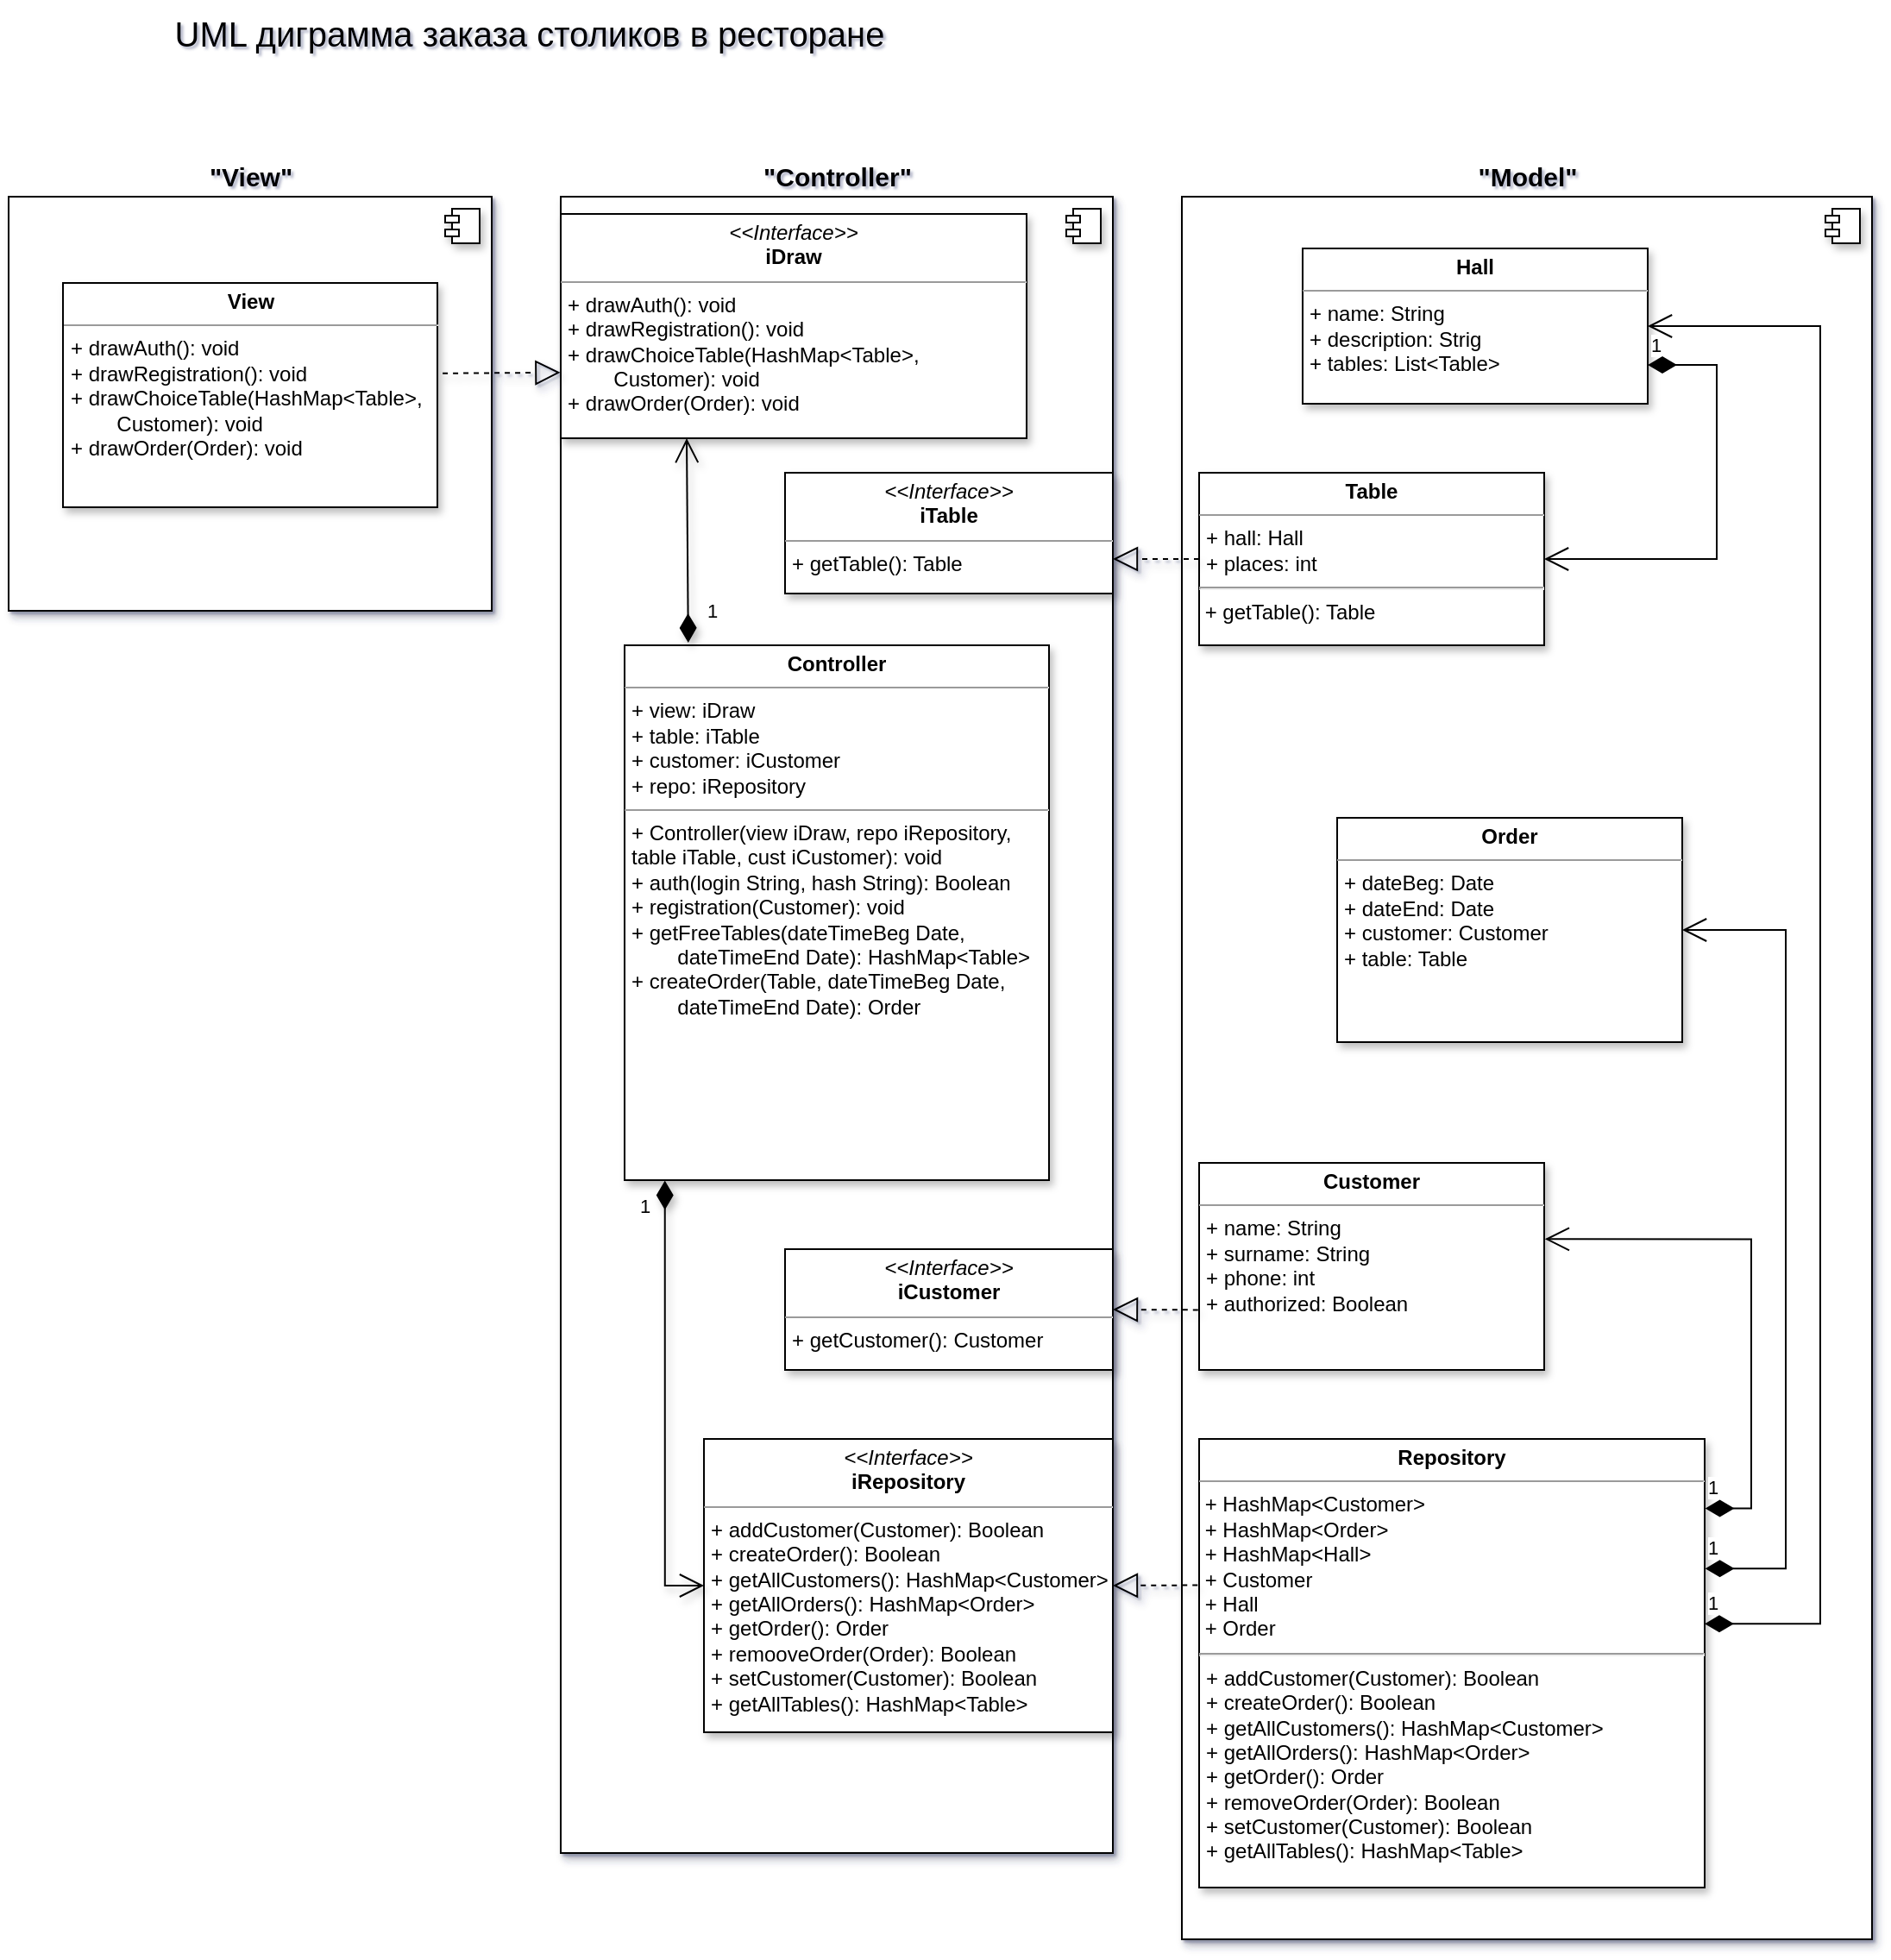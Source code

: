 <mxfile version="20.8.13" type="device"><diagram id="23iRSUPoRavnBvh4doch" name="Page-1"><mxGraphModel dx="1562" dy="894" grid="1" gridSize="10" guides="1" tooltips="1" connect="1" arrows="1" fold="1" page="1" pageScale="1" pageWidth="827" pageHeight="1169" math="0" shadow="1"><root><mxCell id="0"/><mxCell id="1" parent="0"/><mxCell id="2" value="&lt;b&gt;&lt;font style=&quot;font-size: 15px;&quot;&gt;&quot;View&quot;&lt;/font&gt;&lt;/b&gt;" style="html=1;dropTarget=0;labelPosition=center;verticalLabelPosition=top;align=center;verticalAlign=bottom;shadow=1;" parent="1" vertex="1"><mxGeometry x="40" y="160" width="280" height="240" as="geometry"/></mxCell><mxCell id="3" value="" style="shape=module;jettyWidth=8;jettyHeight=4;shadow=1;" parent="2" vertex="1"><mxGeometry x="1" width="20" height="20" relative="1" as="geometry"><mxPoint x="-27" y="7" as="offset"/></mxGeometry></mxCell><mxCell id="4" value="&lt;p style=&quot;margin:0px;margin-top:4px;text-align:center;&quot;&gt;&lt;b&gt;View&lt;/b&gt;&lt;/p&gt;&lt;hr size=&quot;1&quot;&gt;&lt;p style=&quot;margin:0px;margin-left:4px;&quot;&gt;+ drawAuth(): void&lt;/p&gt;&lt;p style=&quot;margin:0px;margin-left:4px;&quot;&gt;+ drawRegistration(): void&lt;/p&gt;&lt;p style=&quot;margin:0px;margin-left:4px;&quot;&gt;+ drawChoiceTable(HashMap&amp;lt;Table&amp;gt;,&amp;nbsp;&lt;/p&gt;&lt;p style=&quot;margin:0px;margin-left:4px;&quot;&gt;&lt;span style=&quot;white-space: pre;&quot;&gt;&#9;&lt;/span&gt;Customer): void&lt;/p&gt;&lt;p style=&quot;margin:0px;margin-left:4px;&quot;&gt;+ drawOrder(Order): void&lt;/p&gt;" style="verticalAlign=top;align=left;overflow=fill;fontSize=12;fontFamily=Helvetica;html=1;shadow=1;" parent="1" vertex="1"><mxGeometry x="71.5" y="210" width="217" height="130" as="geometry"/></mxCell><mxCell id="5" value="&lt;font size=&quot;1&quot; style=&quot;&quot;&gt;&lt;b style=&quot;font-size: 15px;&quot;&gt;&quot;Controller&quot;&lt;/b&gt;&lt;/font&gt;" style="html=1;dropTarget=0;labelPosition=center;verticalLabelPosition=top;align=center;verticalAlign=bottom;shadow=1;" parent="1" vertex="1"><mxGeometry x="360" y="160" width="320" height="960" as="geometry"/></mxCell><mxCell id="6" value="" style="shape=module;jettyWidth=8;jettyHeight=4;shadow=1;" parent="5" vertex="1"><mxGeometry x="1" width="20" height="20" relative="1" as="geometry"><mxPoint x="-27" y="7" as="offset"/></mxGeometry></mxCell><mxCell id="7" value="&lt;p style=&quot;margin:0px;margin-top:4px;text-align:center;&quot;&gt;&lt;i&gt;&amp;lt;&amp;lt;Interface&amp;gt;&amp;gt;&lt;/i&gt;&lt;br&gt;&lt;b&gt;iDraw&lt;/b&gt;&lt;/p&gt;&lt;hr size=&quot;1&quot;&gt;&lt;p style=&quot;margin: 0px 0px 0px 4px;&quot;&gt;+ drawAuth(): void&lt;/p&gt;&lt;p style=&quot;margin: 0px 0px 0px 4px;&quot;&gt;+ drawRegistration(): void&lt;/p&gt;&lt;p style=&quot;margin: 0px 0px 0px 4px;&quot;&gt;+ drawChoiceTable(HashMap&amp;lt;Table&amp;gt;,&lt;/p&gt;&lt;p style=&quot;margin: 0px 0px 0px 4px;&quot;&gt;&lt;span style=&quot;white-space: pre;&quot;&gt;&#9;&lt;/span&gt;Customer): void&lt;/p&gt;&lt;p style=&quot;margin: 0px 0px 0px 4px;&quot;&gt;+ drawOrder(Order): void&lt;/p&gt;&lt;p style=&quot;margin: 0px 0px 0px 4px;&quot;&gt;&lt;br&gt;&lt;/p&gt;" style="verticalAlign=top;align=left;overflow=fill;fontSize=12;fontFamily=Helvetica;html=1;shadow=1;" parent="1" vertex="1"><mxGeometry x="360" y="170" width="270" height="130" as="geometry"/></mxCell><mxCell id="8" value="&lt;p style=&quot;margin:0px;margin-top:4px;text-align:center;&quot;&gt;&lt;i&gt;&amp;lt;&amp;lt;Interface&amp;gt;&amp;gt;&lt;/i&gt;&lt;br&gt;&lt;b&gt;iR&lt;/b&gt;&lt;b style=&quot;background-color: initial;&quot;&gt;epository&lt;/b&gt;&lt;/p&gt;&lt;hr size=&quot;1&quot;&gt;&lt;p style=&quot;margin: 0px 0px 0px 4px;&quot;&gt;+ addCustomer(Customer): Boolean&lt;/p&gt;&lt;p style=&quot;margin: 0px 0px 0px 4px;&quot;&gt;+ createOrder(): Boolean&lt;/p&gt;&lt;p style=&quot;margin: 0px 0px 0px 4px;&quot;&gt;+ getAllCustomers(): HashMap&amp;lt;Customer&amp;gt;&lt;/p&gt;&lt;p style=&quot;margin: 0px 0px 0px 4px;&quot;&gt;+ getAllOrders(): HashMap&amp;lt;Order&amp;gt;&lt;/p&gt;&lt;p style=&quot;margin: 0px 0px 0px 4px;&quot;&gt;+ getOrder(): Order&lt;/p&gt;&lt;p style=&quot;margin: 0px 0px 0px 4px;&quot;&gt;+ remooveOrder(Order): Boolean&lt;/p&gt;&lt;p style=&quot;margin: 0px 0px 0px 4px;&quot;&gt;+ setCustomer(Customer): Boolean&lt;/p&gt;&lt;p style=&quot;margin: 0px 0px 0px 4px;&quot;&gt;+ getAllTables(): HashMap&amp;lt;Table&amp;gt;&lt;/p&gt;&lt;p style=&quot;margin:0px;margin-left:4px;&quot;&gt;&lt;/p&gt;" style="verticalAlign=top;align=left;overflow=fill;fontSize=12;fontFamily=Helvetica;html=1;shadow=1;" parent="1" vertex="1"><mxGeometry x="443" y="880" width="237" height="170" as="geometry"/></mxCell><mxCell id="9" value="&lt;font style=&quot;font-size: 15px;&quot;&gt;&lt;b&gt;&quot;Model&quot;&lt;/b&gt;&lt;/font&gt;" style="html=1;dropTarget=0;labelPosition=center;verticalLabelPosition=top;align=center;verticalAlign=bottom;shadow=1;" parent="1" vertex="1"><mxGeometry x="720" y="160" width="400" height="1010" as="geometry"/></mxCell><mxCell id="10" value="" style="shape=module;jettyWidth=8;jettyHeight=4;shadow=1;" parent="9" vertex="1"><mxGeometry x="1" width="20" height="20" relative="1" as="geometry"><mxPoint x="-27" y="7" as="offset"/></mxGeometry></mxCell><mxCell id="11" value="&lt;p style=&quot;margin:0px;margin-top:4px;text-align:center;&quot;&gt;&lt;b&gt;Repository&lt;/b&gt;&lt;/p&gt;&lt;hr size=&quot;1&quot;&gt;&amp;nbsp;+ HashMap&amp;lt;Customer&amp;gt;&lt;br&gt;&amp;nbsp;+ HashMap&amp;lt;Order&amp;gt;&lt;br&gt;&amp;nbsp;+ HashMap&amp;lt;Hall&amp;gt;&lt;br&gt;&amp;nbsp;+ Customer&lt;br&gt;&amp;nbsp;+ Hall&lt;br&gt;&amp;nbsp;+ Order&lt;br&gt;&lt;hr&gt;&lt;p style=&quot;margin: 0px 0px 0px 4px;&quot;&gt;+ addCustomer(Customer): Boolean&lt;/p&gt;&lt;p style=&quot;margin: 0px 0px 0px 4px;&quot;&gt;+ createOrder(): Boolean&lt;/p&gt;&lt;p style=&quot;margin: 0px 0px 0px 4px;&quot;&gt;+ getAllCustomers(): HashMap&amp;lt;Customer&amp;gt;&lt;/p&gt;&lt;p style=&quot;margin: 0px 0px 0px 4px;&quot;&gt;+ getAllOrders(): HashMap&amp;lt;Order&amp;gt;&lt;/p&gt;&lt;p style=&quot;margin: 0px 0px 0px 4px;&quot;&gt;+ getOrder(): Order&lt;/p&gt;&lt;p style=&quot;margin: 0px 0px 0px 4px;&quot;&gt;+ removeOrder(Order): Boolean&lt;/p&gt;&lt;p style=&quot;margin: 0px 0px 0px 4px;&quot;&gt;+ setCustomer(Customer): Boolean&lt;/p&gt;&lt;p style=&quot;margin: 0px 0px 0px 4px;&quot;&gt;+ getAllTables(): HashMap&amp;lt;Table&amp;gt;&lt;/p&gt;" style="verticalAlign=top;align=left;overflow=fill;fontSize=12;fontFamily=Helvetica;html=1;shadow=1;" parent="1" vertex="1"><mxGeometry x="730" y="880" width="293" height="260" as="geometry"/></mxCell><mxCell id="12" value="&lt;p style=&quot;margin:0px;margin-top:4px;text-align:center;&quot;&gt;&lt;b&gt;Controller&lt;/b&gt;&lt;/p&gt;&lt;hr size=&quot;1&quot;&gt;&lt;p style=&quot;margin:0px;margin-left:4px;&quot;&gt;+ view: iDraw&lt;/p&gt;&lt;p style=&quot;margin:0px;margin-left:4px;&quot;&gt;+ table: iTable&lt;br&gt;&lt;/p&gt;&lt;p style=&quot;margin:0px;margin-left:4px;&quot;&gt;+ customer: iCustomer&lt;/p&gt;&lt;p style=&quot;margin:0px;margin-left:4px;&quot;&gt;+ repo: iRepository&lt;/p&gt;&lt;hr size=&quot;1&quot;&gt;&lt;p style=&quot;margin:0px;margin-left:4px;&quot;&gt;+ Controller(view iDraw, repo iRepository,&lt;/p&gt;&lt;p style=&quot;margin:0px;margin-left:4px;&quot;&gt;&lt;span style=&quot;&quot;&gt;&#9;&lt;/span&gt;table iTable, cust iCustomer): void&lt;/p&gt;&lt;p style=&quot;margin:0px;margin-left:4px;&quot;&gt;+ auth(login String, hash String): Boolean&lt;span style=&quot;background-color: initial;&quot;&gt;&amp;nbsp;&lt;/span&gt;&lt;/p&gt;&lt;p style=&quot;margin:0px;margin-left:4px;&quot;&gt;+ registration(Customer): void&lt;/p&gt;&lt;p style=&quot;margin:0px;margin-left:4px;&quot;&gt;+ getFreeTables(&lt;span style=&quot;background-color: initial;&quot;&gt;dateTimeBeg Date,&lt;/span&gt;&lt;/p&gt;&lt;p style=&quot;margin:0px;margin-left:4px;&quot;&gt;&lt;span style=&quot;background-color: initial;&quot;&gt;&#9;&lt;/span&gt;&lt;span style=&quot;background-color: initial;&quot;&gt;&lt;span style=&quot;&quot;&gt;&#9;&lt;/span&gt;&lt;span style=&quot;white-space: pre;&quot;&gt;&#9;&lt;/span&gt;dateTimeEnd Date): HashMap&amp;lt;Table&amp;gt;&lt;/span&gt;&lt;/p&gt;&lt;p style=&quot;margin:0px;margin-left:4px;&quot;&gt;&lt;span style=&quot;background-color: initial;&quot;&gt;+ createOrder(Table, dateTimeBeg Date,&lt;/span&gt;&lt;br&gt;&lt;/p&gt;&lt;p style=&quot;margin:0px;margin-left:4px;&quot;&gt;&lt;span style=&quot;&quot;&gt;&#9;&lt;/span&gt;&lt;span style=&quot;white-space: pre;&quot;&gt;&#9;&lt;/span&gt;dateTimeEnd Date): Order&lt;/p&gt;&lt;p style=&quot;margin:0px;margin-left:4px;&quot;&gt;&lt;br&gt;&lt;/p&gt;" style="verticalAlign=top;align=left;overflow=fill;fontSize=12;fontFamily=Helvetica;html=1;shadow=1;" parent="1" vertex="1"><mxGeometry x="397" y="420" width="246" height="310" as="geometry"/></mxCell><mxCell id="13" value="" style="endArrow=block;dashed=1;endFill=0;endSize=12;html=1;rounded=0;exitX=1.014;exitY=0.403;exitDx=0;exitDy=0;shadow=1;exitPerimeter=0;entryX=-0.001;entryY=0.707;entryDx=0;entryDy=0;entryPerimeter=0;" parent="1" source="4" target="7" edge="1"><mxGeometry width="160" relative="1" as="geometry"><mxPoint x="534" y="360" as="sourcePoint"/><mxPoint x="360" y="259" as="targetPoint"/></mxGeometry></mxCell><mxCell id="14" value="1" style="endArrow=open;html=1;startArrow=diamondThin;startFill=1;align=left;verticalAlign=bottom;rounded=0;exitX=0.15;exitY=-0.005;exitDx=0;exitDy=0;exitPerimeter=0;shadow=1;endSize=12;startSize=14;" parent="1" source="12" edge="1"><mxGeometry x="-0.842" y="-9" relative="1" as="geometry"><mxPoint x="414" y="350" as="sourcePoint"/><mxPoint x="433" y="300" as="targetPoint"/><mxPoint as="offset"/></mxGeometry></mxCell><mxCell id="15" value="1" style="endArrow=open;html=1;startArrow=diamondThin;startFill=1;align=left;verticalAlign=bottom;rounded=0;entryX=0;entryY=0.5;entryDx=0;entryDy=0;shadow=1;endSize=12;startSize=14;exitX=0.095;exitY=1.001;exitDx=0;exitDy=0;exitPerimeter=0;elbow=vertical;edgeStyle=orthogonalEdgeStyle;" parent="1" source="12" target="8" edge="1"><mxGeometry x="-0.813" y="-16" relative="1" as="geometry"><mxPoint x="400" y="450" as="sourcePoint"/><mxPoint x="259" y="250" as="targetPoint"/><mxPoint as="offset"/></mxGeometry></mxCell><mxCell id="16" value="" style="endArrow=block;dashed=1;endFill=0;endSize=12;html=1;rounded=0;entryX=1;entryY=0.5;entryDx=0;entryDy=0;shadow=1;exitX=-0.003;exitY=0.326;exitDx=0;exitDy=0;exitPerimeter=0;" parent="1" source="11" target="8" edge="1"><mxGeometry width="160" relative="1" as="geometry"><mxPoint x="169" y="340" as="sourcePoint"/><mxPoint x="169" y="410" as="targetPoint"/><Array as="points"/></mxGeometry></mxCell><mxCell id="17" value="&lt;font style=&quot;font-size: 20px;&quot;&gt;UML диграмма заказа столиков в ресторане&lt;br&gt;&lt;/font&gt;" style="text;html=1;strokeColor=none;fillColor=none;align=center;verticalAlign=middle;whiteSpace=wrap;rounded=0;shadow=1;" parent="1" vertex="1"><mxGeometry x="84" y="50" width="516" height="30" as="geometry"/></mxCell><mxCell id="19" value="&lt;p style=&quot;margin:0px;margin-top:4px;text-align:center;&quot;&gt;&lt;b&gt;Customer&lt;/b&gt;&lt;/p&gt;&lt;hr size=&quot;1&quot;&gt;&lt;p style=&quot;margin:0px;margin-left:4px;&quot;&gt;&lt;/p&gt;&lt;p style=&quot;margin: 0px 0px 0px 4px;&quot;&gt;+ name: String&lt;br&gt;+ surname: String&lt;/p&gt;&lt;p style=&quot;margin:0px;margin-left:4px;&quot;&gt;+ phone: int&lt;br&gt;+ authorized: Boolean&lt;br&gt;&lt;br&gt;&lt;/p&gt;" style="verticalAlign=top;align=left;overflow=fill;fontSize=12;fontFamily=Helvetica;html=1;shadow=1;" parent="1" vertex="1"><mxGeometry x="730" y="720" width="200" height="120" as="geometry"/></mxCell><mxCell id="20" value="&lt;p style=&quot;margin:0px;margin-top:4px;text-align:center;&quot;&gt;&lt;b&gt;Table&lt;/b&gt;&lt;/p&gt;&lt;hr size=&quot;1&quot;&gt;&lt;p style=&quot;margin:0px;margin-left:4px;&quot;&gt;&lt;/p&gt;&lt;p style=&quot;margin: 0px 0px 0px 4px;&quot;&gt;+ hall: Hall&lt;br&gt;+ places: int&lt;/p&gt;&lt;hr&gt;&amp;nbsp;+ getTable(): Table" style="verticalAlign=top;align=left;overflow=fill;fontSize=12;fontFamily=Helvetica;html=1;shadow=1;" parent="1" vertex="1"><mxGeometry x="730" y="320" width="200" height="100" as="geometry"/></mxCell><mxCell id="21" value="&lt;p style=&quot;margin:0px;margin-top:4px;text-align:center;&quot;&gt;&lt;i&gt;&amp;lt;&amp;lt;Interface&amp;gt;&amp;gt;&lt;/i&gt;&lt;br&gt;&lt;b&gt;iTable&lt;/b&gt;&lt;/p&gt;&lt;hr size=&quot;1&quot;&gt;&lt;p style=&quot;margin:0px;margin-left:4px;&quot;&gt;&lt;span style=&quot;background-color: initial;&quot;&gt;+ getTable(): Table&lt;/span&gt;&lt;/p&gt;" style="verticalAlign=top;align=left;overflow=fill;fontSize=12;fontFamily=Helvetica;html=1;shadow=1;" parent="1" vertex="1"><mxGeometry x="490" y="320" width="190" height="70" as="geometry"/></mxCell><mxCell id="22" value="&lt;p style=&quot;margin:0px;margin-top:4px;text-align:center;&quot;&gt;&lt;i&gt;&amp;lt;&amp;lt;Interface&amp;gt;&amp;gt;&lt;/i&gt;&lt;br&gt;&lt;b&gt;iCustomer&lt;/b&gt;&lt;/p&gt;&lt;hr size=&quot;1&quot;&gt;&lt;p style=&quot;margin:0px;margin-left:4px;&quot;&gt;&lt;span style=&quot;background-color: initial;&quot;&gt;+ getCustomer(): Customer&lt;/span&gt;&lt;/p&gt;" style="verticalAlign=top;align=left;overflow=fill;fontSize=12;fontFamily=Helvetica;html=1;shadow=1;" parent="1" vertex="1"><mxGeometry x="490" y="770" width="190" height="70" as="geometry"/></mxCell><mxCell id="23" value="" style="endArrow=block;dashed=1;endFill=0;endSize=12;html=1;rounded=0;exitX=0;exitY=0.5;exitDx=0;exitDy=0;shadow=1;" parent="1" source="20" edge="1"><mxGeometry width="160" relative="1" as="geometry"><mxPoint x="767" y="712.5" as="sourcePoint"/><mxPoint x="680" y="370" as="targetPoint"/></mxGeometry></mxCell><mxCell id="24" value="" style="endArrow=block;dashed=1;endFill=0;endSize=12;html=1;rounded=0;entryX=1;entryY=0.5;entryDx=0;entryDy=0;exitX=-0.003;exitY=0.71;exitDx=0;exitDy=0;shadow=1;exitPerimeter=0;" parent="1" source="19" target="22" edge="1"><mxGeometry width="160" relative="1" as="geometry"><mxPoint x="777" y="722.5" as="sourcePoint"/><mxPoint x="660" y="720" as="targetPoint"/><Array as="points"/></mxGeometry></mxCell><mxCell id="25" value="&lt;p style=&quot;margin:0px;margin-top:4px;text-align:center;&quot;&gt;&lt;b&gt;Order&lt;/b&gt;&lt;/p&gt;&lt;hr size=&quot;1&quot;&gt;&lt;p style=&quot;margin:0px;margin-left:4px;&quot;&gt;&lt;/p&gt;&lt;p style=&quot;margin: 0px 0px 0px 4px;&quot;&gt;+ dateBeg: Date&lt;br&gt;+ dateEnd: Date&lt;/p&gt;&lt;p style=&quot;margin:0px;margin-left:4px;&quot;&gt;+ customer: Customer&lt;br&gt;+ table: Table&lt;br&gt;&lt;/p&gt;" style="verticalAlign=top;align=left;overflow=fill;fontSize=12;fontFamily=Helvetica;html=1;shadow=1;" parent="1" vertex="1"><mxGeometry x="810" y="520" width="200" height="130" as="geometry"/></mxCell><mxCell id="26" value="&lt;p style=&quot;margin:0px;margin-top:4px;text-align:center;&quot;&gt;&lt;b&gt;Hall&lt;/b&gt;&lt;/p&gt;&lt;hr size=&quot;1&quot;&gt;&lt;p style=&quot;margin:0px;margin-left:4px;&quot;&gt;&lt;/p&gt;&lt;p style=&quot;margin: 0px 0px 0px 4px;&quot;&gt;+ name: String&lt;br&gt;+ description: Strig&lt;/p&gt;&lt;p style=&quot;margin: 0px 0px 0px 4px;&quot;&gt;+ tables: List&amp;lt;Table&amp;gt;&lt;/p&gt;" style="verticalAlign=top;align=left;overflow=fill;fontSize=12;fontFamily=Helvetica;html=1;shadow=1;" parent="1" vertex="1"><mxGeometry x="790" y="190" width="200" height="90" as="geometry"/></mxCell><mxCell id="27" value="1" style="endArrow=open;html=1;endSize=12;startArrow=diamondThin;startSize=14;startFill=1;edgeStyle=orthogonalEdgeStyle;align=left;verticalAlign=bottom;rounded=0;exitX=1;exitY=0.75;exitDx=0;exitDy=0;entryX=1;entryY=0.5;entryDx=0;entryDy=0;" parent="1" source="26" target="20" edge="1"><mxGeometry x="-1" y="3" relative="1" as="geometry"><mxPoint x="560" y="340" as="sourcePoint"/><mxPoint x="1080" y="500" as="targetPoint"/><Array as="points"><mxPoint x="1030" y="258"/><mxPoint x="1030" y="370"/></Array></mxGeometry></mxCell><mxCell id="28" value="1" style="endArrow=open;html=1;endSize=12;startArrow=diamondThin;startSize=14;startFill=1;edgeStyle=orthogonalEdgeStyle;align=left;verticalAlign=bottom;rounded=0;exitX=1;exitY=0.412;exitDx=0;exitDy=0;exitPerimeter=0;entryX=1;entryY=0.5;entryDx=0;entryDy=0;" parent="1" source="11" target="26" edge="1"><mxGeometry x="-1" y="3" relative="1" as="geometry"><mxPoint x="570" y="620" as="sourcePoint"/><mxPoint x="730" y="620" as="targetPoint"/><Array as="points"><mxPoint x="1090" y="987"/><mxPoint x="1090" y="235"/></Array></mxGeometry></mxCell><mxCell id="29" value="1" style="endArrow=open;html=1;endSize=12;startArrow=diamondThin;startSize=14;startFill=1;edgeStyle=orthogonalEdgeStyle;align=left;verticalAlign=bottom;rounded=0;exitX=1.001;exitY=0.155;exitDx=0;exitDy=0;entryX=1.002;entryY=0.368;entryDx=0;entryDy=0;entryPerimeter=0;exitPerimeter=0;" parent="1" source="11" target="19" edge="1"><mxGeometry x="-1" y="3" relative="1" as="geometry"><mxPoint x="570" y="620" as="sourcePoint"/><mxPoint x="730" y="620" as="targetPoint"/><Array as="points"><mxPoint x="1050" y="920"/><mxPoint x="1050" y="764"/></Array></mxGeometry></mxCell><mxCell id="30" value="1" style="endArrow=open;html=1;endSize=12;startArrow=diamondThin;startSize=14;startFill=1;align=left;verticalAlign=bottom;rounded=0;exitX=1.001;exitY=0.289;exitDx=0;exitDy=0;exitPerimeter=0;entryX=1;entryY=0.5;entryDx=0;entryDy=0;edgeStyle=orthogonalEdgeStyle;" parent="1" source="11" target="25" edge="1"><mxGeometry x="-1" y="3" relative="1" as="geometry"><mxPoint x="860" y="750" as="sourcePoint"/><mxPoint x="1020" y="750" as="targetPoint"/><Array as="points"><mxPoint x="1070" y="955"/><mxPoint x="1070" y="585"/></Array></mxGeometry></mxCell></root></mxGraphModel></diagram></mxfile>